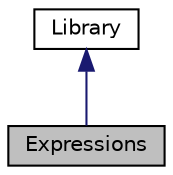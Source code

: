 digraph "Expressions"
{
  edge [fontname="Helvetica",fontsize="10",labelfontname="Helvetica",labelfontsize="10"];
  node [fontname="Helvetica",fontsize="10",shape=record];
  Node0 [label="Expressions",height=0.2,width=0.4,color="black", fillcolor="grey75", style="filled", fontcolor="black"];
  Node1 -> Node0 [dir="back",color="midnightblue",fontsize="10",style="solid",fontname="Helvetica"];
  Node1 [label="Library",height=0.2,width=0.4,color="black", fillcolor="white", style="filled",URL="$classaworx_1_1lib_1_1lang_1_1Library.html"];
}
